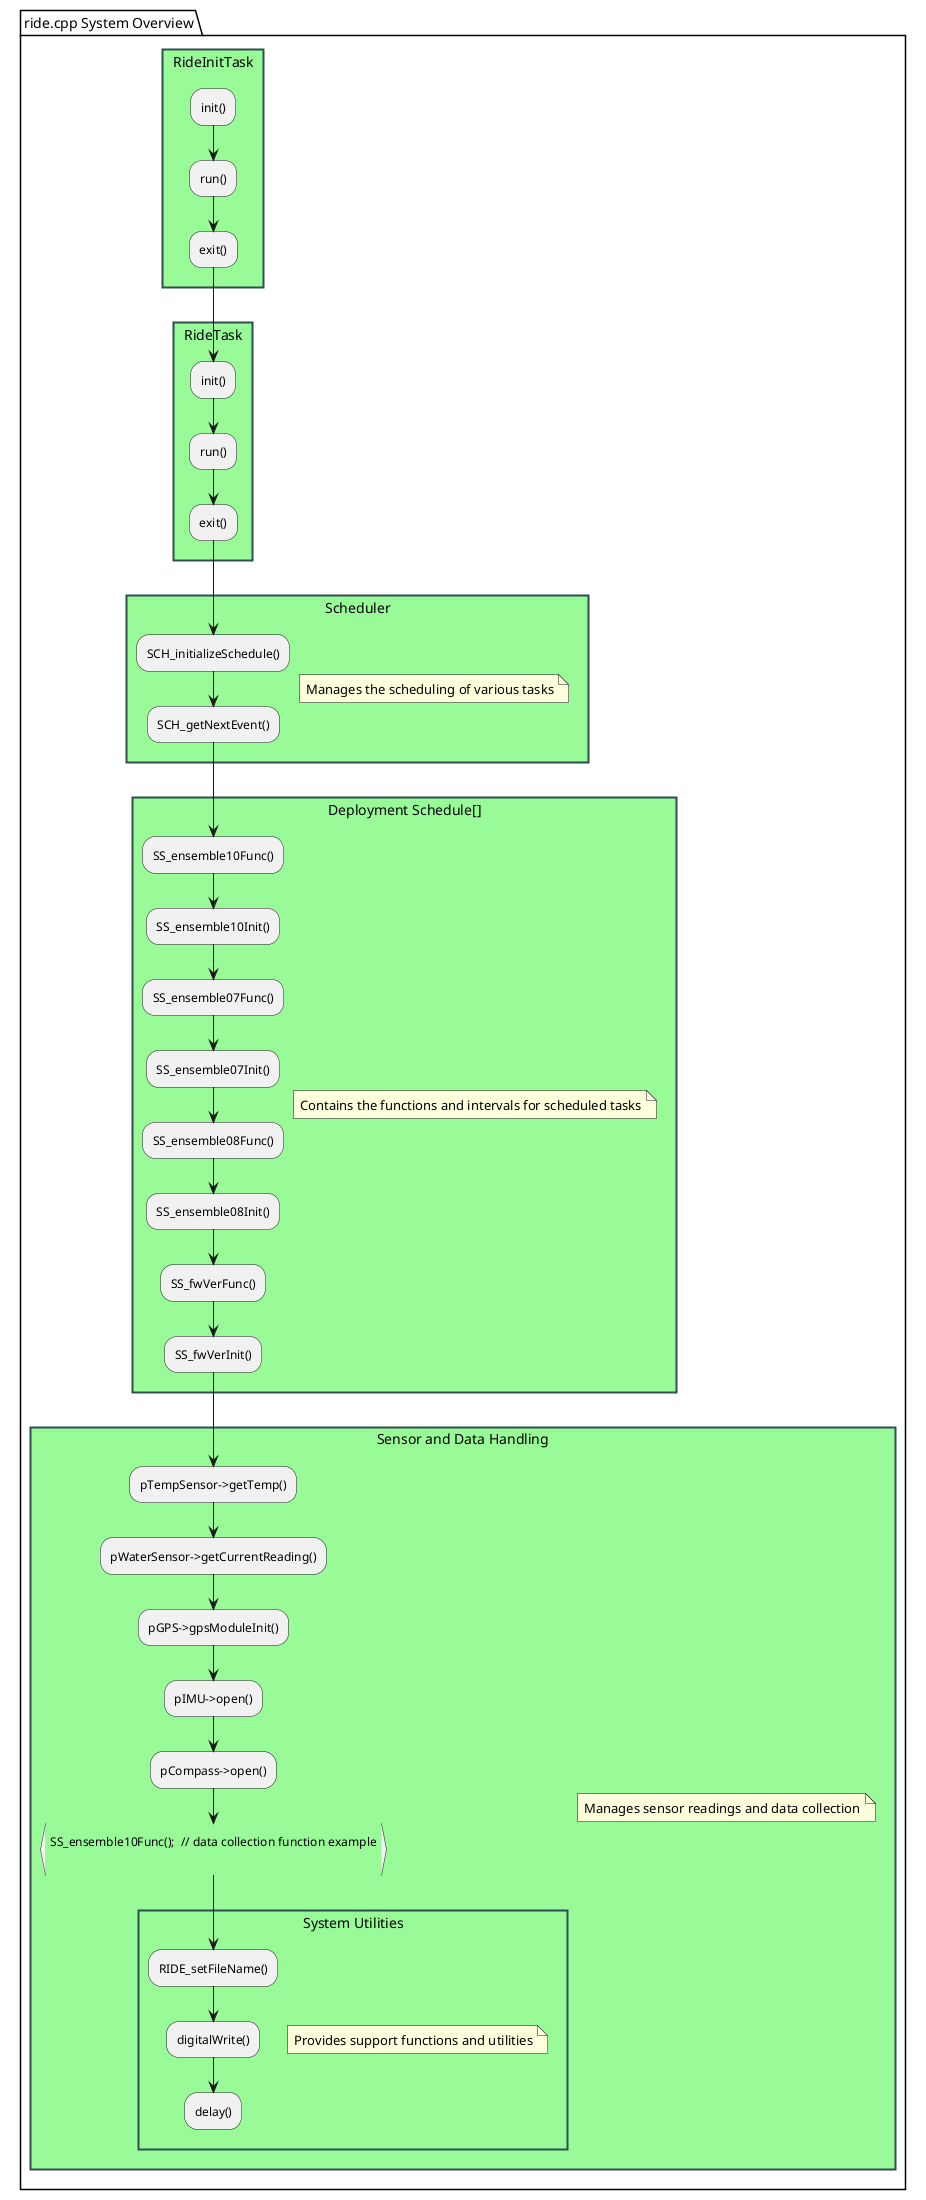 @startuml

skinparam rectangle {
    BackgroundColor PaleGreen
    BorderColor DarkSlateGray
    BorderThickness 2
}

package "ride.cpp System Overview" {
    rectangle "RideInitTask" {
        :init();
        :run();
        :exit();
    }

    rectangle "RideTask" {
        :init();
        :run();
        :exit();
    }

    rectangle "Scheduler" {
        note right
            Manages the scheduling of various tasks
        end note
        :SCH_initializeSchedule();
        :SCH_getNextEvent();
    }

    rectangle "Deployment Schedule[]" {
        note right
            Contains the functions and intervals for scheduled tasks
        end note
        :SS_ensemble10Func();
        :SS_ensemble10Init();
        :SS_ensemble07Func();
        :SS_ensemble07Init();
        :SS_ensemble08Func();
        :SS_ensemble08Init();
        :SS_fwVerFunc();
        :SS_fwVerInit();
    }

    rectangle "Sensor and Data Handling" {
        note right
            Manages sensor readings and data collection
        end note
        :pTempSensor->getTemp();
        :pWaterSensor->getCurrentReading();
        :pGPS->gpsModuleInit();
        :pIMU->open();
        :pCompass->open();
        :SS_ensemble10Func();  // data collection function example
    }
    
    rectangle "System Utilities" {
        note right
            Provides support functions and utilities
        end note
        :RIDE_setFileName();
        :digitalWrite();
        :delay();
    }
}

@enduml
